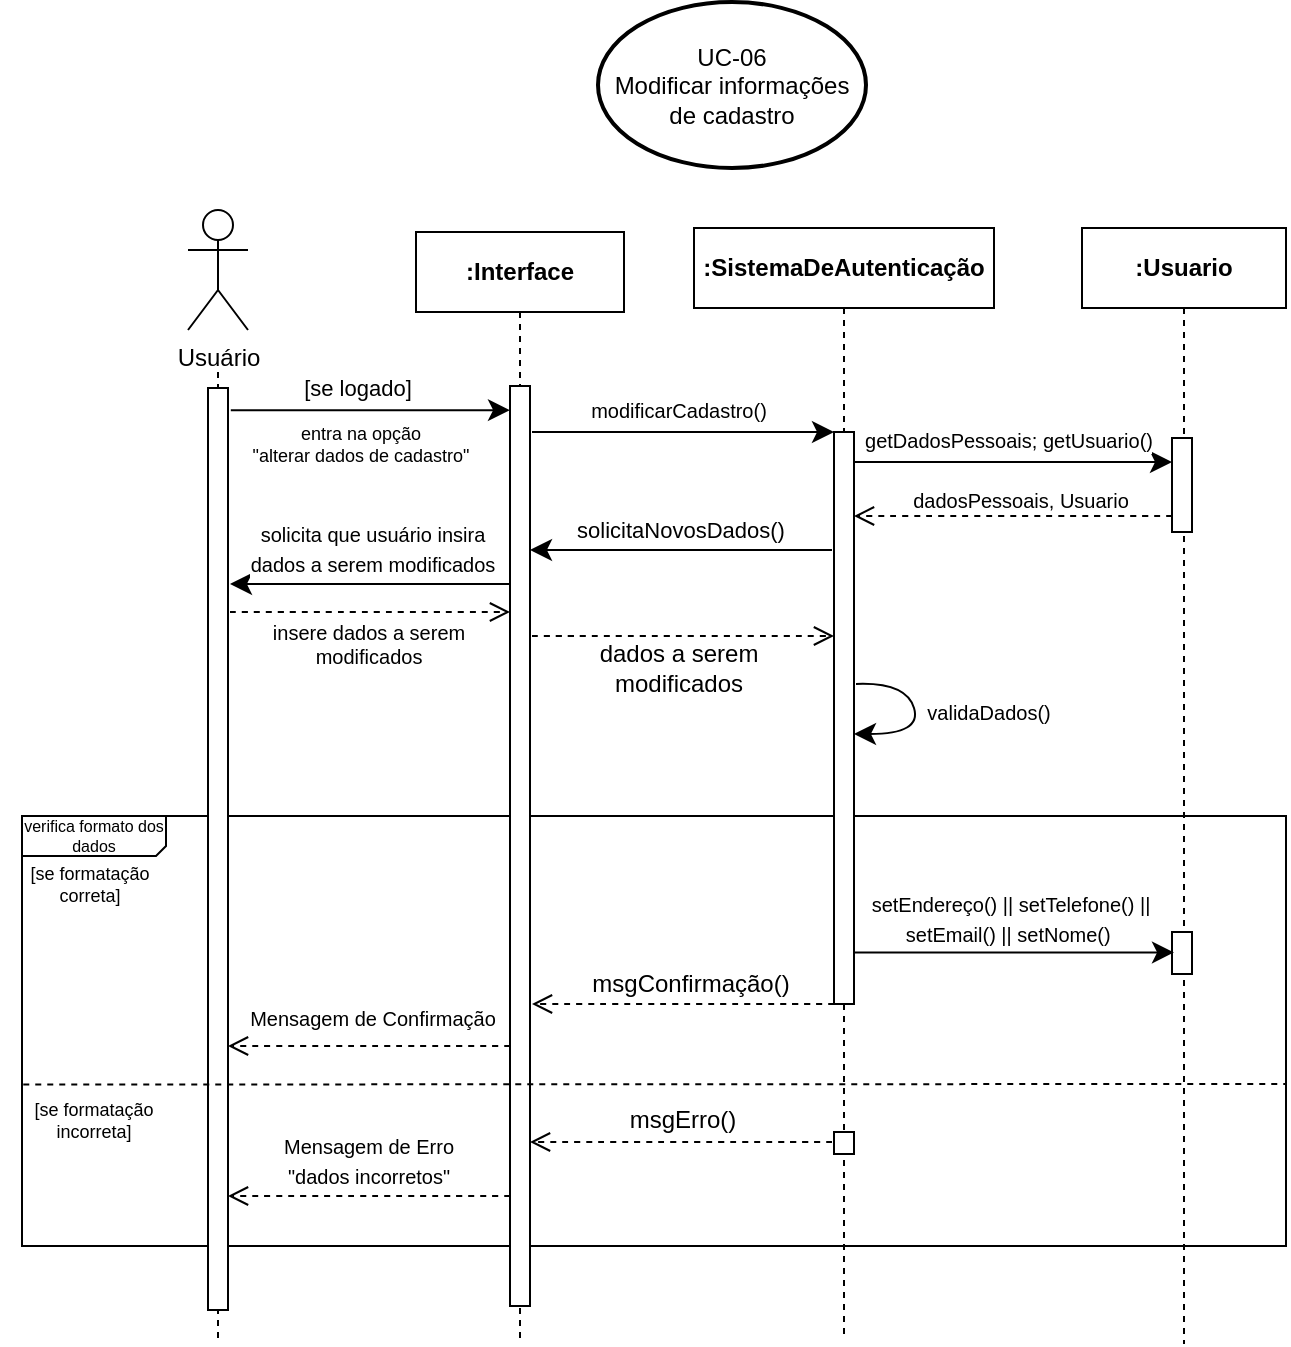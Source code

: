 <mxfile version="24.7.17">
  <diagram name="Page-1" id="2YBvvXClWsGukQMizWep">
    <mxGraphModel dx="819" dy="1581" grid="0" gridSize="10" guides="1" tooltips="1" connect="0" arrows="0" fold="1" page="1" pageScale="1" pageWidth="850" pageHeight="1100" math="0" shadow="0">
      <root>
        <mxCell id="0" />
        <mxCell id="1" parent="0" />
        <mxCell id="FapEGhosS_h6g9DJhjAN-1" value="" style="endArrow=none;dashed=1;html=1;rounded=0;" parent="1" edge="1">
          <mxGeometry width="50" height="50" relative="1" as="geometry">
            <mxPoint x="145" y="-391" as="sourcePoint" />
            <mxPoint x="145" y="-876" as="targetPoint" />
          </mxGeometry>
        </mxCell>
        <mxCell id="FapEGhosS_h6g9DJhjAN-2" value="&lt;b&gt;:Usuario&lt;/b&gt;" style="shape=umlLifeline;perimeter=lifelinePerimeter;whiteSpace=wrap;html=1;container=0;dropTarget=0;collapsible=0;recursiveResize=0;outlineConnect=0;portConstraint=eastwest;newEdgeStyle={&quot;edgeStyle&quot;:&quot;elbowEdgeStyle&quot;,&quot;elbow&quot;:&quot;vertical&quot;,&quot;curved&quot;:0,&quot;rounded&quot;:0};" parent="1" vertex="1">
          <mxGeometry x="577" y="-946" width="102" height="558" as="geometry" />
        </mxCell>
        <mxCell id="FapEGhosS_h6g9DJhjAN-3" value="" style="rounded=0;whiteSpace=wrap;html=1;fillColor=none;" parent="FapEGhosS_h6g9DJhjAN-2" vertex="1">
          <mxGeometry x="-530" y="294" width="632" height="215" as="geometry" />
        </mxCell>
        <mxCell id="FapEGhosS_h6g9DJhjAN-4" value="" style="html=1;points=[];perimeter=orthogonalPerimeter;outlineConnect=0;targetShapes=umlLifeline;portConstraint=eastwest;newEdgeStyle={&quot;edgeStyle&quot;:&quot;elbowEdgeStyle&quot;,&quot;elbow&quot;:&quot;vertical&quot;,&quot;curved&quot;:0,&quot;rounded&quot;:0};" parent="FapEGhosS_h6g9DJhjAN-2" vertex="1">
          <mxGeometry x="45" y="105" width="10" height="47" as="geometry" />
        </mxCell>
        <mxCell id="FapEGhosS_h6g9DJhjAN-5" value="" style="html=1;points=[];perimeter=orthogonalPerimeter;outlineConnect=0;targetShapes=umlLifeline;portConstraint=eastwest;newEdgeStyle={&quot;edgeStyle&quot;:&quot;elbowEdgeStyle&quot;,&quot;elbow&quot;:&quot;vertical&quot;,&quot;curved&quot;:0,&quot;rounded&quot;:0};" parent="FapEGhosS_h6g9DJhjAN-2" vertex="1">
          <mxGeometry x="45" y="352" width="10" height="21" as="geometry" />
        </mxCell>
        <mxCell id="FapEGhosS_h6g9DJhjAN-6" value="" style="endArrow=open;html=1;rounded=0;fontSize=12;startSize=8;endSize=8;curved=1;dashed=1;endFill=0;" parent="FapEGhosS_h6g9DJhjAN-2" edge="1">
          <mxGeometry width="50" height="50" relative="1" as="geometry">
            <mxPoint x="-125" y="457" as="sourcePoint" />
            <mxPoint x="-276" y="457" as="targetPoint" />
          </mxGeometry>
        </mxCell>
        <mxCell id="FapEGhosS_h6g9DJhjAN-7" value="msgErro()" style="edgeLabel;html=1;align=center;verticalAlign=middle;resizable=0;points=[];fontSize=12;" parent="FapEGhosS_h6g9DJhjAN-6" vertex="1" connectable="0">
          <mxGeometry x="0.13" y="-2" relative="1" as="geometry">
            <mxPoint x="10" y="-9" as="offset" />
          </mxGeometry>
        </mxCell>
        <mxCell id="FapEGhosS_h6g9DJhjAN-8" value="" style="endArrow=classic;html=1;rounded=0;fontFamily=Helvetica;fontSize=12;fontColor=default;autosize=1;resizable=0;startSize=8;endSize=8;curved=1;endFill=1;" parent="FapEGhosS_h6g9DJhjAN-2" edge="1">
          <mxGeometry width="50" height="50" relative="1" as="geometry">
            <mxPoint x="-125" y="161" as="sourcePoint" />
            <mxPoint x="-276" y="161" as="targetPoint" />
          </mxGeometry>
        </mxCell>
        <mxCell id="FapEGhosS_h6g9DJhjAN-9" value="solicitaNovosDados()" style="edgeLabel;html=1;align=center;verticalAlign=middle;resizable=0;points=[];fontSize=11;fontFamily=Helvetica;fontColor=default;autosize=1;fillColor=none;gradientColor=none;" parent="FapEGhosS_h6g9DJhjAN-8" vertex="1" connectable="0">
          <mxGeometry x="0.075" y="2" width="122" height="25" relative="1" as="geometry">
            <mxPoint x="-56" y="-25" as="offset" />
          </mxGeometry>
        </mxCell>
        <mxCell id="FapEGhosS_h6g9DJhjAN-14" value="" style="endArrow=open;html=1;rounded=0;fontSize=12;startSize=8;endSize=8;curved=1;dashed=1;endFill=0;" parent="FapEGhosS_h6g9DJhjAN-2" edge="1">
          <mxGeometry width="50" height="50" relative="1" as="geometry">
            <mxPoint x="-124" y="388" as="sourcePoint" />
            <mxPoint x="-275" y="388" as="targetPoint" />
          </mxGeometry>
        </mxCell>
        <mxCell id="FapEGhosS_h6g9DJhjAN-15" value="msgConfirmação()" style="edgeLabel;html=1;align=center;verticalAlign=middle;resizable=0;points=[];fontSize=12;" parent="FapEGhosS_h6g9DJhjAN-14" vertex="1" connectable="0">
          <mxGeometry x="0.13" y="-2" relative="1" as="geometry">
            <mxPoint x="13" y="-8" as="offset" />
          </mxGeometry>
        </mxCell>
        <mxCell id="FapEGhosS_h6g9DJhjAN-19" value="&lt;b&gt;:SistemaDeAutenticação&lt;/b&gt;" style="shape=umlLifeline;perimeter=lifelinePerimeter;whiteSpace=wrap;html=1;container=0;dropTarget=0;collapsible=0;recursiveResize=0;outlineConnect=0;portConstraint=eastwest;newEdgeStyle={&quot;edgeStyle&quot;:&quot;elbowEdgeStyle&quot;,&quot;elbow&quot;:&quot;vertical&quot;,&quot;curved&quot;:0,&quot;rounded&quot;:0};" parent="1" vertex="1">
          <mxGeometry x="383" y="-946" width="150" height="555" as="geometry" />
        </mxCell>
        <mxCell id="FapEGhosS_h6g9DJhjAN-20" value="" style="html=1;points=[];perimeter=orthogonalPerimeter;outlineConnect=0;targetShapes=umlLifeline;portConstraint=eastwest;newEdgeStyle={&quot;edgeStyle&quot;:&quot;elbowEdgeStyle&quot;,&quot;elbow&quot;:&quot;vertical&quot;,&quot;curved&quot;:0,&quot;rounded&quot;:0};" parent="FapEGhosS_h6g9DJhjAN-19" vertex="1">
          <mxGeometry x="70" y="102" width="10" height="286" as="geometry" />
        </mxCell>
        <mxCell id="FapEGhosS_h6g9DJhjAN-21" value="" style="html=1;points=[];perimeter=orthogonalPerimeter;outlineConnect=0;targetShapes=umlLifeline;portConstraint=eastwest;newEdgeStyle={&quot;edgeStyle&quot;:&quot;elbowEdgeStyle&quot;,&quot;elbow&quot;:&quot;vertical&quot;,&quot;curved&quot;:0,&quot;rounded&quot;:0};" parent="FapEGhosS_h6g9DJhjAN-19" vertex="1">
          <mxGeometry x="70" y="452" width="10" height="11" as="geometry" />
        </mxCell>
        <mxCell id="FapEGhosS_h6g9DJhjAN-22" value="Usuário" style="shape=umlActor;verticalLabelPosition=bottom;verticalAlign=top;html=1;outlineConnect=0;" parent="1" vertex="1">
          <mxGeometry x="130" y="-955" width="30" height="60" as="geometry" />
        </mxCell>
        <mxCell id="FapEGhosS_h6g9DJhjAN-23" value="" style="rounded=0;whiteSpace=wrap;html=1;" parent="1" vertex="1">
          <mxGeometry x="140" y="-866" width="10" height="461" as="geometry" />
        </mxCell>
        <mxCell id="FapEGhosS_h6g9DJhjAN-24" value="" style="endArrow=classic;html=1;rounded=0;fontFamily=Helvetica;fontSize=12;fontColor=default;autosize=1;resizable=0;startSize=8;endSize=8;curved=1;" parent="1" target="FapEGhosS_h6g9DJhjAN-20" edge="1">
          <mxGeometry width="50" height="50" relative="1" as="geometry">
            <mxPoint x="302" y="-844" as="sourcePoint" />
            <mxPoint x="352" y="-894" as="targetPoint" />
          </mxGeometry>
        </mxCell>
        <mxCell id="FapEGhosS_h6g9DJhjAN-25" value="modificarCadastro()" style="edgeLabel;html=1;align=center;verticalAlign=middle;resizable=0;points=[];fontSize=10;fontFamily=Helvetica;fontColor=default;autosize=1;fillColor=none;gradientColor=none;" parent="FapEGhosS_h6g9DJhjAN-24" vertex="1" connectable="0">
          <mxGeometry x="0.045" width="106" height="24" relative="1" as="geometry">
            <mxPoint x="-59" y="-23" as="offset" />
          </mxGeometry>
        </mxCell>
        <mxCell id="FapEGhosS_h6g9DJhjAN-26" value="" style="endArrow=classic;html=1;rounded=0;fontFamily=Helvetica;fontSize=12;fontColor=default;autosize=1;resizable=0;startSize=8;endSize=8;curved=1;" parent="1" target="FapEGhosS_h6g9DJhjAN-4" edge="1">
          <mxGeometry width="50" height="50" relative="1" as="geometry">
            <mxPoint x="463" y="-829" as="sourcePoint" />
            <mxPoint x="481" y="-891" as="targetPoint" />
          </mxGeometry>
        </mxCell>
        <mxCell id="FapEGhosS_h6g9DJhjAN-27" value="getDadosPessoais; getUsuario()" style="edgeLabel;html=1;align=center;verticalAlign=middle;resizable=0;points=[];fontSize=10;fontFamily=Helvetica;fontColor=default;autosize=1;fillColor=none;gradientColor=none;" parent="FapEGhosS_h6g9DJhjAN-26" vertex="1" connectable="0">
          <mxGeometry x="-0.032" y="1" width="162" height="24" relative="1" as="geometry">
            <mxPoint x="-81" y="-22" as="offset" />
          </mxGeometry>
        </mxCell>
        <mxCell id="FapEGhosS_h6g9DJhjAN-28" value="" style="endArrow=open;html=1;rounded=0;fontFamily=Helvetica;fontSize=12;fontColor=default;autosize=1;resizable=0;startSize=8;endSize=8;curved=1;dashed=1;endFill=0;" parent="1" edge="1">
          <mxGeometry width="50" height="50" relative="1" as="geometry">
            <mxPoint x="622" y="-802" as="sourcePoint" />
            <mxPoint x="463" y="-802" as="targetPoint" />
          </mxGeometry>
        </mxCell>
        <mxCell id="FapEGhosS_h6g9DJhjAN-29" value="dadosPessoais, Usuario" style="edgeLabel;html=1;align=center;verticalAlign=middle;resizable=0;points=[];fontSize=10;fontFamily=Helvetica;fontColor=default;autosize=1;fillColor=none;gradientColor=none;" parent="1" vertex="1" connectable="0">
          <mxGeometry x="483.003" y="-822.0" width="126" height="24" as="geometry" />
        </mxCell>
        <mxCell id="FapEGhosS_h6g9DJhjAN-30" value="" style="endArrow=classic;html=1;rounded=0;fontFamily=Helvetica;fontSize=12;fontColor=default;autosize=1;resizable=0;startSize=8;endSize=8;curved=1;" parent="1" edge="1">
          <mxGeometry width="50" height="50" relative="1" as="geometry">
            <mxPoint x="464" y="-718" as="sourcePoint" />
            <mxPoint x="463" y="-693" as="targetPoint" />
            <Array as="points">
              <mxPoint x="489" y="-719" />
              <mxPoint x="497" y="-693" />
            </Array>
          </mxGeometry>
        </mxCell>
        <mxCell id="FapEGhosS_h6g9DJhjAN-31" value="validaDados()" style="edgeLabel;html=1;align=center;verticalAlign=middle;resizable=0;points=[];fontSize=10;fontFamily=Helvetica;fontColor=default;autosize=1;fillColor=none;gradientColor=none;" parent="FapEGhosS_h6g9DJhjAN-30" vertex="1" connectable="0">
          <mxGeometry x="-0.099" width="80" height="24" relative="1" as="geometry">
            <mxPoint x="-3" y="-10" as="offset" />
          </mxGeometry>
        </mxCell>
        <mxCell id="FapEGhosS_h6g9DJhjAN-32" value="[se formatação&lt;div&gt;correta]&lt;/div&gt;" style="text;html=1;align=center;verticalAlign=middle;whiteSpace=wrap;rounded=0;fontSize=9;" parent="1" vertex="1">
          <mxGeometry x="36" y="-633" width="90" height="30" as="geometry" />
        </mxCell>
        <mxCell id="FapEGhosS_h6g9DJhjAN-33" value="UC-06&lt;div&gt;Modificar informações&lt;/div&gt;&lt;div&gt;de cadastro&lt;/div&gt;" style="strokeWidth=2;html=1;shape=mxgraph.flowchart.start_1;whiteSpace=wrap;" parent="1" vertex="1">
          <mxGeometry x="335" y="-1059" width="134" height="83" as="geometry" />
        </mxCell>
        <mxCell id="FapEGhosS_h6g9DJhjAN-34" value="&lt;b&gt;:Interface&lt;/b&gt;" style="shape=umlLifeline;perimeter=lifelinePerimeter;whiteSpace=wrap;html=1;container=0;dropTarget=0;collapsible=0;recursiveResize=0;outlineConnect=0;portConstraint=eastwest;newEdgeStyle={&quot;edgeStyle&quot;:&quot;elbowEdgeStyle&quot;,&quot;elbow&quot;:&quot;vertical&quot;,&quot;curved&quot;:0,&quot;rounded&quot;:0};" parent="1" vertex="1">
          <mxGeometry x="244" y="-944" width="104" height="556" as="geometry" />
        </mxCell>
        <mxCell id="FapEGhosS_h6g9DJhjAN-35" value="" style="html=1;points=[];perimeter=orthogonalPerimeter;outlineConnect=0;targetShapes=umlLifeline;portConstraint=eastwest;newEdgeStyle={&quot;edgeStyle&quot;:&quot;elbowEdgeStyle&quot;,&quot;elbow&quot;:&quot;vertical&quot;,&quot;curved&quot;:0,&quot;rounded&quot;:0};" parent="FapEGhosS_h6g9DJhjAN-34" vertex="1">
          <mxGeometry x="47" y="77" width="10" height="460" as="geometry" />
        </mxCell>
        <mxCell id="FapEGhosS_h6g9DJhjAN-36" value="" style="endArrow=classic;html=1;rounded=0;fontSize=12;startSize=8;endSize=8;curved=1;exitX=1.14;exitY=0.024;exitDx=0;exitDy=0;exitPerimeter=0;" parent="1" source="FapEGhosS_h6g9DJhjAN-23" target="FapEGhosS_h6g9DJhjAN-35" edge="1">
          <mxGeometry width="50" height="50" relative="1" as="geometry">
            <mxPoint x="291" y="-787" as="sourcePoint" />
            <mxPoint x="341" y="-837" as="targetPoint" />
          </mxGeometry>
        </mxCell>
        <mxCell id="FapEGhosS_h6g9DJhjAN-37" value="&lt;span style=&quot;font-size: 9px;&quot;&gt;entra na opção&lt;/span&gt;&lt;div style=&quot;font-size: 9px;&quot;&gt;&lt;span style=&quot;font-size: 9px;&quot;&gt;&quot;alterar dados de cadastro&quot;&lt;/span&gt;&lt;/div&gt;" style="edgeLabel;html=1;align=center;verticalAlign=middle;resizable=0;points=[];fontSize=9;" parent="FapEGhosS_h6g9DJhjAN-36" vertex="1" connectable="0">
          <mxGeometry x="-0.163" y="1" relative="1" as="geometry">
            <mxPoint x="6" y="18" as="offset" />
          </mxGeometry>
        </mxCell>
        <mxCell id="FapEGhosS_h6g9DJhjAN-40" value="" style="endArrow=open;html=1;rounded=0;fontSize=12;startSize=8;endSize=8;curved=1;dashed=1;endFill=0;" parent="1" edge="1">
          <mxGeometry width="50" height="50" relative="1" as="geometry">
            <mxPoint x="291" y="-537" as="sourcePoint" />
            <mxPoint x="150" y="-537" as="targetPoint" />
          </mxGeometry>
        </mxCell>
        <mxCell id="FapEGhosS_h6g9DJhjAN-41" value="&lt;font style=&quot;font-size: 10px;&quot;&gt;Mensagem de Confirmação&lt;/font&gt;" style="edgeLabel;html=1;align=center;verticalAlign=middle;resizable=0;points=[];fontSize=12;" parent="FapEGhosS_h6g9DJhjAN-40" vertex="1" connectable="0">
          <mxGeometry x="0.13" y="-2" relative="1" as="geometry">
            <mxPoint x="10" y="-12" as="offset" />
          </mxGeometry>
        </mxCell>
        <mxCell id="FapEGhosS_h6g9DJhjAN-42" value="" style="endArrow=open;html=1;rounded=0;fontSize=12;startSize=8;endSize=8;curved=1;dashed=1;endFill=0;" parent="1" edge="1">
          <mxGeometry width="50" height="50" relative="1" as="geometry">
            <mxPoint x="291" y="-462" as="sourcePoint" />
            <mxPoint x="150" y="-462" as="targetPoint" />
          </mxGeometry>
        </mxCell>
        <mxCell id="FapEGhosS_h6g9DJhjAN-43" value="&lt;font style=&quot;font-size: 10px;&quot;&gt;Mensagem de Erro&lt;/font&gt;&lt;div&gt;&lt;span style=&quot;font-size: 10px;&quot;&gt;&quot;dados incorretos&quot;&lt;/span&gt;&lt;/div&gt;" style="edgeLabel;html=1;align=center;verticalAlign=middle;resizable=0;points=[];fontSize=12;" parent="FapEGhosS_h6g9DJhjAN-42" vertex="1" connectable="0">
          <mxGeometry x="0.13" y="-2" relative="1" as="geometry">
            <mxPoint x="8" y="-16" as="offset" />
          </mxGeometry>
        </mxCell>
        <mxCell id="FapEGhosS_h6g9DJhjAN-44" value="[se formatação&lt;div&gt;incorreta]&lt;/div&gt;" style="text;html=1;align=center;verticalAlign=middle;whiteSpace=wrap;rounded=0;fontSize=9;" parent="1" vertex="1">
          <mxGeometry x="36" y="-515" width="94" height="30" as="geometry" />
        </mxCell>
        <mxCell id="FapEGhosS_h6g9DJhjAN-45" value="[se logado]" style="text;html=1;align=center;verticalAlign=middle;whiteSpace=wrap;rounded=0;fontSize=11;" parent="1" vertex="1">
          <mxGeometry x="168" y="-881" width="94" height="30" as="geometry" />
        </mxCell>
        <mxCell id="FapEGhosS_h6g9DJhjAN-46" value="" style="endArrow=classic;html=1;rounded=0;fontSize=12;startSize=8;endSize=8;curved=1;" parent="1" edge="1">
          <mxGeometry width="50" height="50" relative="1" as="geometry">
            <mxPoint x="291" y="-768" as="sourcePoint" />
            <mxPoint x="151" y="-768" as="targetPoint" />
          </mxGeometry>
        </mxCell>
        <mxCell id="FapEGhosS_h6g9DJhjAN-47" value="&lt;font style=&quot;font-size: 10px;&quot;&gt;solicita que usuário insira&lt;/font&gt;&lt;div&gt;&lt;font style=&quot;font-size: 10px;&quot;&gt;dados a serem modificados&lt;/font&gt;&lt;/div&gt;" style="edgeLabel;html=1;align=center;verticalAlign=middle;resizable=0;points=[];fontSize=12;" parent="FapEGhosS_h6g9DJhjAN-46" vertex="1" connectable="0">
          <mxGeometry x="-0.026" y="1" relative="1" as="geometry">
            <mxPoint x="-1" y="-19" as="offset" />
          </mxGeometry>
        </mxCell>
        <mxCell id="FapEGhosS_h6g9DJhjAN-48" value="" style="endArrow=open;html=1;rounded=0;fontSize=12;startSize=8;endSize=8;curved=1;dashed=1;endFill=0;" parent="1" edge="1">
          <mxGeometry width="50" height="50" relative="1" as="geometry">
            <mxPoint x="151" y="-754" as="sourcePoint" />
            <mxPoint x="291" y="-754" as="targetPoint" />
          </mxGeometry>
        </mxCell>
        <mxCell id="FapEGhosS_h6g9DJhjAN-49" value="insere dados a serem&lt;div&gt;modificados&lt;/div&gt;" style="edgeLabel;html=1;align=center;verticalAlign=middle;resizable=0;points=[];fontSize=10;" parent="FapEGhosS_h6g9DJhjAN-48" vertex="1" connectable="0">
          <mxGeometry x="-0.079" relative="1" as="geometry">
            <mxPoint x="4" y="16" as="offset" />
          </mxGeometry>
        </mxCell>
        <mxCell id="FapEGhosS_h6g9DJhjAN-50" value="" style="endArrow=open;html=1;rounded=0;fontSize=12;startSize=8;endSize=8;curved=1;dashed=1;endFill=0;" parent="1" edge="1">
          <mxGeometry width="50" height="50" relative="1" as="geometry">
            <mxPoint x="302" y="-742" as="sourcePoint" />
            <mxPoint x="453" y="-742" as="targetPoint" />
          </mxGeometry>
        </mxCell>
        <mxCell id="FapEGhosS_h6g9DJhjAN-51" value="dados a serem&lt;div&gt;modificados&lt;/div&gt;" style="edgeLabel;html=1;align=center;verticalAlign=middle;resizable=0;points=[];fontSize=12;" parent="FapEGhosS_h6g9DJhjAN-50" vertex="1" connectable="0">
          <mxGeometry x="-0.079" relative="1" as="geometry">
            <mxPoint x="3" y="16" as="offset" />
          </mxGeometry>
        </mxCell>
        <mxCell id="FapEGhosS_h6g9DJhjAN-52" value="verifica formato dos dados" style="verticalLabelPosition=middle;verticalAlign=middle;html=1;shape=card;whiteSpace=wrap;size=5;arcSize=12;labelPosition=center;align=center;flipH=1;flipV=1;fontSize=8;" parent="1" vertex="1">
          <mxGeometry x="47" y="-652" width="72" height="20" as="geometry" />
        </mxCell>
        <mxCell id="FapEGhosS_h6g9DJhjAN-53" value="" style="endArrow=classic;html=1;rounded=0;fontSize=12;startSize=8;endSize=8;curved=1;" parent="1" edge="1">
          <mxGeometry width="50" height="50" relative="1" as="geometry">
            <mxPoint x="463" y="-583.79" as="sourcePoint" />
            <mxPoint x="623" y="-583.79" as="targetPoint" />
          </mxGeometry>
        </mxCell>
        <mxCell id="FapEGhosS_h6g9DJhjAN-54" value="&lt;font style=&quot;font-size: 10px;&quot;&gt;setEndereço() || setTelefone() ||&lt;/font&gt;&lt;div&gt;&lt;font style=&quot;font-size: 10px;&quot;&gt;setEmail() || setNome()&amp;nbsp;&lt;/font&gt;&lt;/div&gt;" style="edgeLabel;html=1;align=center;verticalAlign=middle;resizable=0;points=[];fontSize=12;" parent="FapEGhosS_h6g9DJhjAN-53" vertex="1" connectable="0">
          <mxGeometry x="-0.209" y="2" relative="1" as="geometry">
            <mxPoint x="14" y="-15" as="offset" />
          </mxGeometry>
        </mxCell>
        <mxCell id="FapEGhosS_h6g9DJhjAN-18" value="" style="endArrow=none;dashed=1;html=1;rounded=0;entryX=0.999;entryY=0.703;entryDx=0;entryDy=0;entryPerimeter=0;exitX=0;exitY=0.704;exitDx=0;exitDy=0;exitPerimeter=0;" parent="1" edge="1">
          <mxGeometry width="50" height="50" relative="1" as="geometry">
            <mxPoint x="47.63" y="-517.742" as="sourcePoint" />
            <mxPoint x="678.998" y="-518.004" as="targetPoint" />
          </mxGeometry>
        </mxCell>
      </root>
    </mxGraphModel>
  </diagram>
</mxfile>
